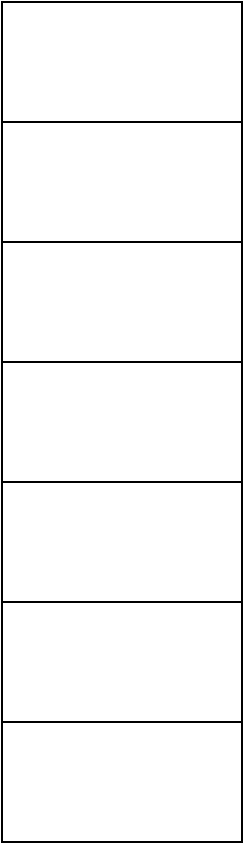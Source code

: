 <mxfile version="20.0.1" type="github"><diagram id="hnH5AkibJkb59pa029KL" name="第 1 页"><mxGraphModel dx="1301" dy="942" grid="1" gridSize="10" guides="1" tooltips="1" connect="1" arrows="1" fold="1" page="1" pageScale="1" pageWidth="827" pageHeight="1169" math="0" shadow="0"><root><mxCell id="0"/><mxCell id="1" parent="0"/><mxCell id="KeY3uaHmxPTukATFS0e8-2" value="" style="rounded=0;whiteSpace=wrap;html=1;" vertex="1" parent="1"><mxGeometry x="60" y="210" width="120" height="60" as="geometry"/></mxCell><mxCell id="KeY3uaHmxPTukATFS0e8-3" value="" style="rounded=0;whiteSpace=wrap;html=1;" vertex="1" parent="1"><mxGeometry x="60" y="270" width="120" height="60" as="geometry"/></mxCell><mxCell id="KeY3uaHmxPTukATFS0e8-4" value="" style="rounded=0;whiteSpace=wrap;html=1;" vertex="1" parent="1"><mxGeometry x="60" y="330" width="120" height="60" as="geometry"/></mxCell><mxCell id="KeY3uaHmxPTukATFS0e8-5" value="" style="rounded=0;whiteSpace=wrap;html=1;" vertex="1" parent="1"><mxGeometry x="60" y="390" width="120" height="60" as="geometry"/></mxCell><mxCell id="KeY3uaHmxPTukATFS0e8-6" value="" style="rounded=0;whiteSpace=wrap;html=1;" vertex="1" parent="1"><mxGeometry x="60" y="450" width="120" height="60" as="geometry"/></mxCell><mxCell id="KeY3uaHmxPTukATFS0e8-7" value="" style="rounded=0;whiteSpace=wrap;html=1;" vertex="1" parent="1"><mxGeometry x="60" y="510" width="120" height="60" as="geometry"/></mxCell><mxCell id="KeY3uaHmxPTukATFS0e8-8" value="" style="rounded=0;whiteSpace=wrap;html=1;" vertex="1" parent="1"><mxGeometry x="60" y="150" width="120" height="60" as="geometry"/></mxCell></root></mxGraphModel></diagram></mxfile>